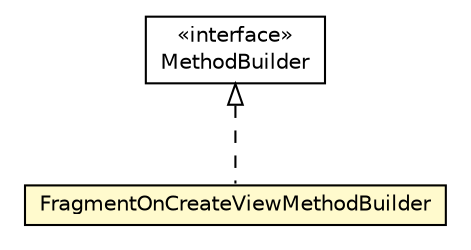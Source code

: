 #!/usr/local/bin/dot
#
# Class diagram 
# Generated by UMLGraph version 5.1 (http://www.umlgraph.org/)
#

digraph G {
	edge [fontname="Helvetica",fontsize=10,labelfontname="Helvetica",labelfontsize=10];
	node [fontname="Helvetica",fontsize=10,shape=plaintext];
	nodesep=0.25;
	ranksep=0.5;
	// org.androidtransfuse.gen.componentBuilder.MethodBuilder
	c88815 [label=<<table title="org.androidtransfuse.gen.componentBuilder.MethodBuilder" border="0" cellborder="1" cellspacing="0" cellpadding="2" port="p" href="./MethodBuilder.html">
		<tr><td><table border="0" cellspacing="0" cellpadding="1">
<tr><td align="center" balign="center"> &#171;interface&#187; </td></tr>
<tr><td align="center" balign="center"> MethodBuilder </td></tr>
		</table></td></tr>
		</table>>, fontname="Helvetica", fontcolor="black", fontsize=10.0];
	// org.androidtransfuse.gen.componentBuilder.FragmentOnCreateViewMethodBuilder
	c88820 [label=<<table title="org.androidtransfuse.gen.componentBuilder.FragmentOnCreateViewMethodBuilder" border="0" cellborder="1" cellspacing="0" cellpadding="2" port="p" bgcolor="lemonChiffon" href="./FragmentOnCreateViewMethodBuilder.html">
		<tr><td><table border="0" cellspacing="0" cellpadding="1">
<tr><td align="center" balign="center"> FragmentOnCreateViewMethodBuilder </td></tr>
		</table></td></tr>
		</table>>, fontname="Helvetica", fontcolor="black", fontsize=10.0];
	//org.androidtransfuse.gen.componentBuilder.FragmentOnCreateViewMethodBuilder implements org.androidtransfuse.gen.componentBuilder.MethodBuilder
	c88815:p -> c88820:p [dir=back,arrowtail=empty,style=dashed];
}

